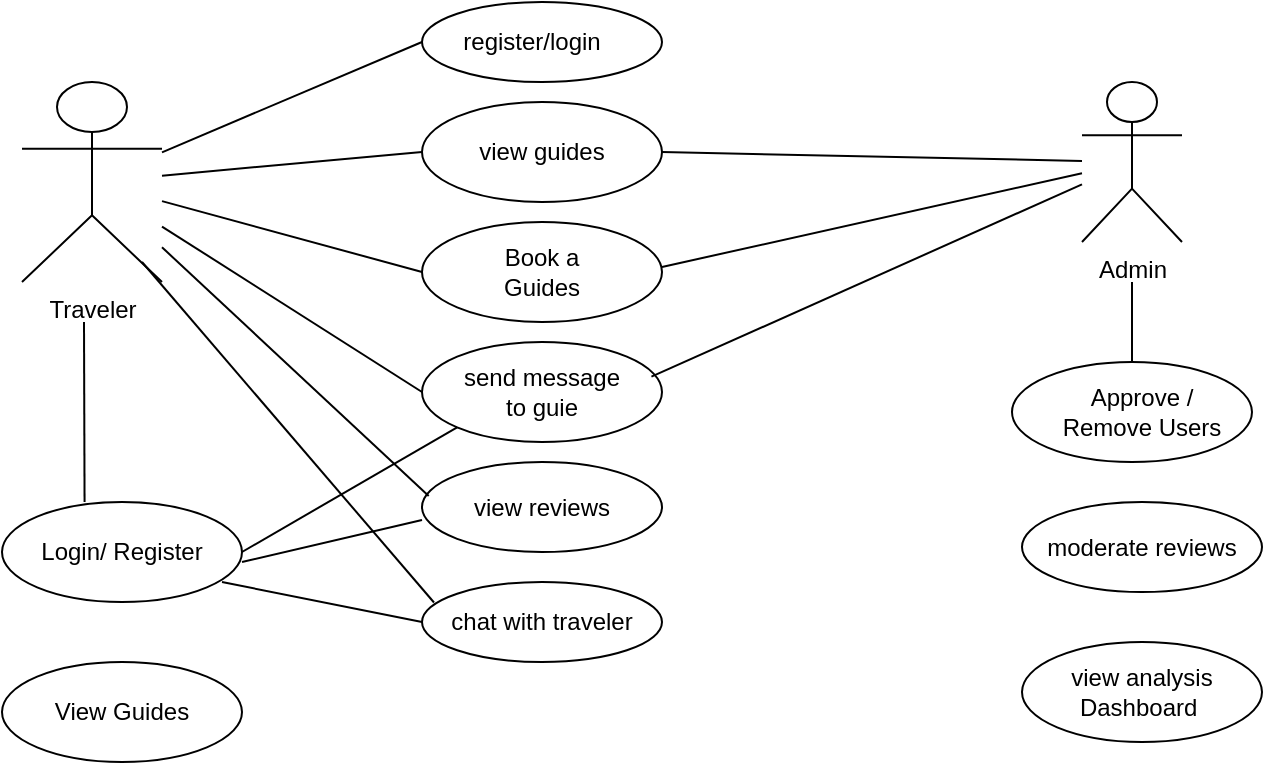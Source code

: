 <mxfile>
    <diagram id="9QQZkKnVKqofTaTeXk5y" name="Page-1">
        <mxGraphModel dx="816" dy="419" grid="1" gridSize="10" guides="1" tooltips="1" connect="1" arrows="1" fold="1" page="1" pageScale="1" pageWidth="850" pageHeight="1100" math="0" shadow="0">
            <root>
                <mxCell id="0"/>
                <mxCell id="1" parent="0"/>
                <mxCell id="3" value="Traveler" style="shape=umlActor;verticalLabelPosition=bottom;verticalAlign=top;html=1;outlineConnect=0;" parent="1" vertex="1">
                    <mxGeometry x="30" y="80" width="70" height="100" as="geometry"/>
                </mxCell>
                <mxCell id="5" value="" style="ellipse;whiteSpace=wrap;html=1;" parent="1" vertex="1">
                    <mxGeometry x="230" y="40" width="120" height="40" as="geometry"/>
                </mxCell>
                <mxCell id="6" value="" style="ellipse;whiteSpace=wrap;html=1;" parent="1" vertex="1">
                    <mxGeometry x="230" y="90" width="120" height="50" as="geometry"/>
                </mxCell>
                <mxCell id="7" value="" style="ellipse;whiteSpace=wrap;html=1;" parent="1" vertex="1">
                    <mxGeometry x="230" y="150" width="120" height="50" as="geometry"/>
                </mxCell>
                <mxCell id="8" value="" style="ellipse;whiteSpace=wrap;html=1;" parent="1" vertex="1">
                    <mxGeometry x="230" y="210" width="120" height="50" as="geometry"/>
                </mxCell>
                <mxCell id="9" value="" style="ellipse;whiteSpace=wrap;html=1;" parent="1" vertex="1">
                    <mxGeometry x="230" y="270" width="120" height="45" as="geometry"/>
                </mxCell>
                <mxCell id="10" value="" style="ellipse;whiteSpace=wrap;html=1;" parent="1" vertex="1">
                    <mxGeometry x="230" y="330" width="120" height="40" as="geometry"/>
                </mxCell>
                <mxCell id="12" value="" style="endArrow=none;html=1;entryX=0;entryY=0.5;entryDx=0;entryDy=0;" parent="1" source="3" target="5" edge="1">
                    <mxGeometry width="50" height="50" relative="1" as="geometry">
                        <mxPoint x="390" y="160" as="sourcePoint"/>
                        <mxPoint x="440" y="110" as="targetPoint"/>
                    </mxGeometry>
                </mxCell>
                <mxCell id="13" value="" style="endArrow=none;html=1;entryX=0;entryY=0.5;entryDx=0;entryDy=0;" parent="1" source="3" target="6" edge="1">
                    <mxGeometry width="50" height="50" relative="1" as="geometry">
                        <mxPoint x="390" y="160" as="sourcePoint"/>
                        <mxPoint x="440" y="110" as="targetPoint"/>
                    </mxGeometry>
                </mxCell>
                <mxCell id="14" value="" style="endArrow=none;html=1;entryX=0;entryY=0.5;entryDx=0;entryDy=0;" parent="1" source="3" target="7" edge="1">
                    <mxGeometry width="50" height="50" relative="1" as="geometry">
                        <mxPoint x="390" y="160" as="sourcePoint"/>
                        <mxPoint x="440" y="110" as="targetPoint"/>
                    </mxGeometry>
                </mxCell>
                <mxCell id="15" value="" style="endArrow=none;html=1;entryX=0;entryY=0.5;entryDx=0;entryDy=0;" parent="1" source="3" target="8" edge="1">
                    <mxGeometry width="50" height="50" relative="1" as="geometry">
                        <mxPoint x="390" y="160" as="sourcePoint"/>
                        <mxPoint x="440" y="110" as="targetPoint"/>
                    </mxGeometry>
                </mxCell>
                <mxCell id="16" value="" style="endArrow=none;html=1;entryX=0.028;entryY=0.378;entryDx=0;entryDy=0;entryPerimeter=0;" parent="1" source="3" target="9" edge="1">
                    <mxGeometry width="50" height="50" relative="1" as="geometry">
                        <mxPoint x="100" y="110" as="sourcePoint"/>
                        <mxPoint x="220" y="330" as="targetPoint"/>
                    </mxGeometry>
                </mxCell>
                <mxCell id="17" value="" style="endArrow=none;html=1;entryX=0.05;entryY=0.256;entryDx=0;entryDy=0;entryPerimeter=0;" parent="1" target="10" edge="1">
                    <mxGeometry width="50" height="50" relative="1" as="geometry">
                        <mxPoint x="90" y="170" as="sourcePoint"/>
                        <mxPoint x="220" y="410" as="targetPoint"/>
                    </mxGeometry>
                </mxCell>
                <mxCell id="18" value="register/login" style="text;html=1;align=center;verticalAlign=middle;whiteSpace=wrap;rounded=0;" parent="1" vertex="1">
                    <mxGeometry x="255" y="45" width="60" height="30" as="geometry"/>
                </mxCell>
                <mxCell id="22" value="view guides" style="text;html=1;align=center;verticalAlign=middle;whiteSpace=wrap;rounded=0;" parent="1" vertex="1">
                    <mxGeometry x="255" y="100" width="70" height="30" as="geometry"/>
                </mxCell>
                <mxCell id="23" value="Book a Guides" style="text;html=1;align=center;verticalAlign=middle;whiteSpace=wrap;rounded=0;" parent="1" vertex="1">
                    <mxGeometry x="260" y="160" width="60" height="30" as="geometry"/>
                </mxCell>
                <mxCell id="24" value="send message to guie" style="text;html=1;align=center;verticalAlign=middle;whiteSpace=wrap;rounded=0;" parent="1" vertex="1">
                    <mxGeometry x="245" y="220" width="90" height="30" as="geometry"/>
                </mxCell>
                <mxCell id="25" value="view reviews" style="text;html=1;align=center;verticalAlign=middle;whiteSpace=wrap;rounded=0;" parent="1" vertex="1">
                    <mxGeometry x="245" y="270" width="90" height="45" as="geometry"/>
                </mxCell>
                <mxCell id="26" value="chat with traveler" style="text;html=1;align=center;verticalAlign=middle;whiteSpace=wrap;rounded=0;" parent="1" vertex="1">
                    <mxGeometry x="240" y="335" width="100" height="30" as="geometry"/>
                </mxCell>
                <mxCell id="34" value="" style="ellipse;whiteSpace=wrap;html=1;" parent="1" vertex="1">
                    <mxGeometry x="20" y="290" width="120" height="50" as="geometry"/>
                </mxCell>
                <mxCell id="35" value="" style="ellipse;whiteSpace=wrap;html=1;" parent="1" vertex="1">
                    <mxGeometry x="20" y="370" width="120" height="50" as="geometry"/>
                </mxCell>
                <mxCell id="36" value="Login/ Register" style="text;html=1;align=center;verticalAlign=middle;whiteSpace=wrap;rounded=0;" parent="1" vertex="1">
                    <mxGeometry x="30" y="300" width="100" height="30" as="geometry"/>
                </mxCell>
                <mxCell id="37" value="View Guides" style="text;html=1;align=center;verticalAlign=middle;whiteSpace=wrap;rounded=0;" parent="1" vertex="1">
                    <mxGeometry x="40" y="380" width="80" height="30" as="geometry"/>
                </mxCell>
                <mxCell id="38" value="" style="endArrow=none;html=1;entryX=0.344;entryY=0;entryDx=0;entryDy=0;entryPerimeter=0;" parent="1" target="34" edge="1">
                    <mxGeometry width="50" height="50" relative="1" as="geometry">
                        <mxPoint x="61" y="200" as="sourcePoint"/>
                        <mxPoint x="440" y="240" as="targetPoint"/>
                    </mxGeometry>
                </mxCell>
                <mxCell id="41" value="" style="endArrow=none;html=1;entryX=1;entryY=0.5;entryDx=0;entryDy=0;" parent="1" source="49" target="6" edge="1">
                    <mxGeometry width="50" height="50" relative="1" as="geometry">
                        <mxPoint x="560" y="140" as="sourcePoint"/>
                        <mxPoint x="351" y="106" as="targetPoint"/>
                    </mxGeometry>
                </mxCell>
                <mxCell id="42" value="" style="endArrow=none;html=1;exitX=1;exitY=0.5;exitDx=0;exitDy=0;entryX=0;entryY=1;entryDx=0;entryDy=0;" parent="1" source="34" target="8" edge="1">
                    <mxGeometry width="50" height="50" relative="1" as="geometry">
                        <mxPoint x="390" y="290" as="sourcePoint"/>
                        <mxPoint x="440" y="240" as="targetPoint"/>
                    </mxGeometry>
                </mxCell>
                <mxCell id="43" value="" style="endArrow=none;html=1;entryX=0;entryY=0.644;entryDx=0;entryDy=0;entryPerimeter=0;" parent="1" target="9" edge="1">
                    <mxGeometry width="50" height="50" relative="1" as="geometry">
                        <mxPoint x="140" y="320" as="sourcePoint"/>
                        <mxPoint x="240" y="340" as="targetPoint"/>
                    </mxGeometry>
                </mxCell>
                <mxCell id="44" value="" style="endArrow=none;html=1;entryX=1;entryY=1;entryDx=0;entryDy=0;exitX=0;exitY=0.5;exitDx=0;exitDy=0;" parent="1" source="10" target="36" edge="1">
                    <mxGeometry width="50" height="50" relative="1" as="geometry">
                        <mxPoint x="230" y="420" as="sourcePoint"/>
                        <mxPoint x="440" y="440" as="targetPoint"/>
                    </mxGeometry>
                </mxCell>
                <mxCell id="49" value="Admin" style="shape=umlActor;verticalLabelPosition=bottom;verticalAlign=top;html=1;outlineConnect=0;" parent="1" vertex="1">
                    <mxGeometry x="560" y="80" width="50" height="80" as="geometry"/>
                </mxCell>
                <mxCell id="53" value="" style="endArrow=none;html=1;exitX=1;exitY=0.5;exitDx=0;exitDy=0;" parent="1" target="49" edge="1">
                    <mxGeometry width="50" height="50" relative="1" as="geometry">
                        <mxPoint x="350" y="172.5" as="sourcePoint"/>
                        <mxPoint x="550" y="177.5" as="targetPoint"/>
                    </mxGeometry>
                </mxCell>
                <mxCell id="55" value="" style="endArrow=none;html=1;exitX=0.956;exitY=0.347;exitDx=0;exitDy=0;exitPerimeter=0;" parent="1" source="8" target="49" edge="1">
                    <mxGeometry width="50" height="50" relative="1" as="geometry">
                        <mxPoint x="390" y="290" as="sourcePoint"/>
                        <mxPoint x="540" y="160" as="targetPoint"/>
                    </mxGeometry>
                </mxCell>
                <mxCell id="56" value="" style="ellipse;whiteSpace=wrap;html=1;" parent="1" vertex="1">
                    <mxGeometry x="525" y="220" width="120" height="50" as="geometry"/>
                </mxCell>
                <mxCell id="57" value="" style="ellipse;whiteSpace=wrap;html=1;" parent="1" vertex="1">
                    <mxGeometry x="530" y="360" width="120" height="50" as="geometry"/>
                </mxCell>
                <mxCell id="58" value="Approve / Remove Users" style="text;html=1;align=center;verticalAlign=middle;whiteSpace=wrap;rounded=0;" parent="1" vertex="1">
                    <mxGeometry x="540" y="230" width="100" height="30" as="geometry"/>
                </mxCell>
                <mxCell id="68" value="" style="endArrow=none;html=1;exitX=0.5;exitY=0;exitDx=0;exitDy=0;" parent="1" source="56" edge="1">
                    <mxGeometry width="50" height="50" relative="1" as="geometry">
                        <mxPoint x="390" y="190" as="sourcePoint"/>
                        <mxPoint x="585" y="180" as="targetPoint"/>
                    </mxGeometry>
                </mxCell>
                <mxCell id="69" value="view analysis Dashboard&amp;nbsp;" style="text;html=1;align=center;verticalAlign=middle;whiteSpace=wrap;rounded=0;" vertex="1" parent="1">
                    <mxGeometry x="550" y="370" width="80" height="30" as="geometry"/>
                </mxCell>
                <mxCell id="70" value="" style="ellipse;whiteSpace=wrap;html=1;" vertex="1" parent="1">
                    <mxGeometry x="530" y="290" width="120" height="45" as="geometry"/>
                </mxCell>
                <mxCell id="71" value="moderate reviews" style="text;html=1;align=center;verticalAlign=middle;whiteSpace=wrap;rounded=0;" vertex="1" parent="1">
                    <mxGeometry x="540" y="297.5" width="100" height="30" as="geometry"/>
                </mxCell>
            </root>
        </mxGraphModel>
    </diagram>
</mxfile>